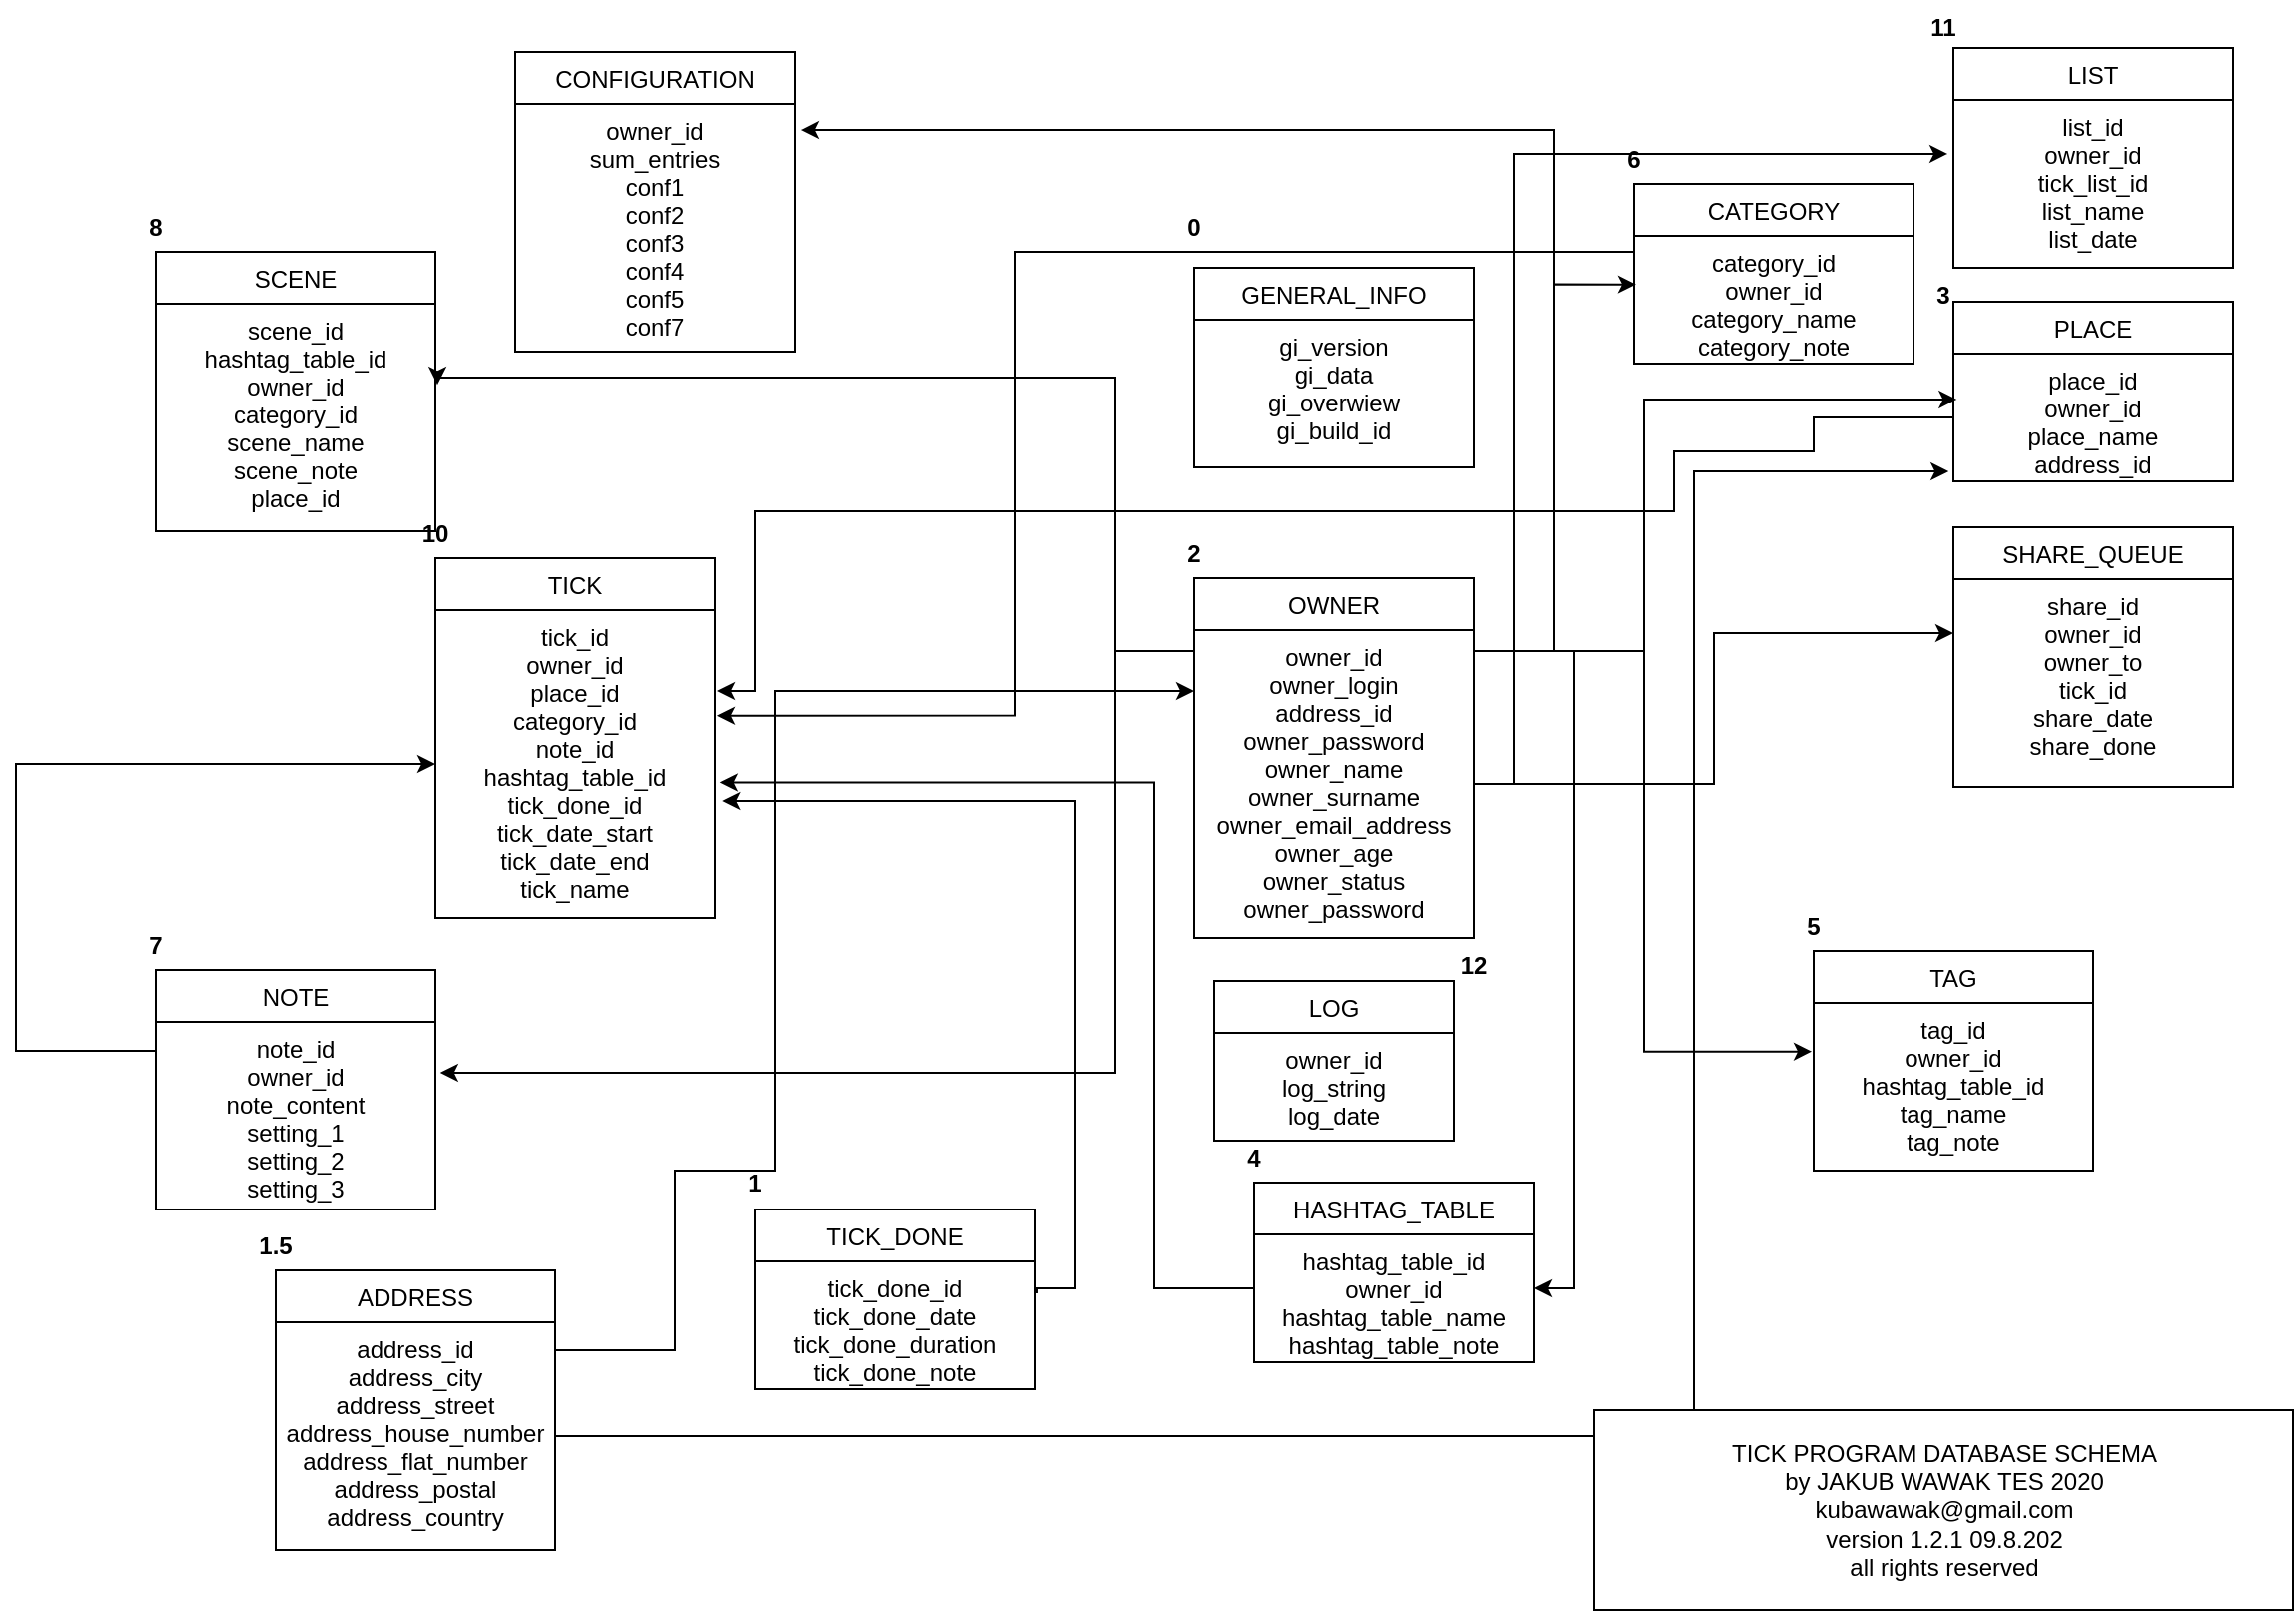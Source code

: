 <mxfile version="13.5.7" type="device"><diagram id="_vOk4VB_OV5LVAdswv4y" name="Page-1"><mxGraphModel dx="826" dy="504" grid="1" gridSize="10" guides="1" tooltips="1" connect="1" arrows="1" fold="1" page="1" pageScale="1" pageWidth="1169" pageHeight="827" math="0" shadow="0"><root><mxCell id="0"/><mxCell id="1" parent="0"/><mxCell id="HkeDAyL1_Sp8Lw_YwoOo-20" value="1" style="text;align=center;fontStyle=1;verticalAlign=middle;spacingLeft=3;spacingRight=3;strokeColor=none;rotatable=0;points=[[0,0.5],[1,0.5]];portConstraint=eastwest;" parent="1" vertex="1"><mxGeometry x="350" y="582.5" width="80" height="26" as="geometry"/></mxCell><mxCell id="HkeDAyL1_Sp8Lw_YwoOo-21" value="2" style="text;align=center;fontStyle=1;verticalAlign=middle;spacingLeft=3;spacingRight=3;strokeColor=none;rotatable=0;points=[[0,0.5],[1,0.5]];portConstraint=eastwest;" parent="1" vertex="1"><mxGeometry x="570" y="267.5" width="80" height="26" as="geometry"/></mxCell><mxCell id="HkeDAyL1_Sp8Lw_YwoOo-22" value="3" style="text;align=center;fontStyle=1;verticalAlign=middle;spacingLeft=3;spacingRight=3;strokeColor=none;rotatable=0;points=[[0,0.5],[1,0.5]];portConstraint=eastwest;" parent="1" vertex="1"><mxGeometry x="945" y="138" width="80" height="26" as="geometry"/></mxCell><mxCell id="HkeDAyL1_Sp8Lw_YwoOo-25" value="4" style="text;align=center;fontStyle=1;verticalAlign=middle;spacingLeft=3;spacingRight=3;strokeColor=none;rotatable=0;points=[[0,0.5],[1,0.5]];portConstraint=eastwest;" parent="1" vertex="1"><mxGeometry x="600" y="570" width="80" height="26" as="geometry"/></mxCell><mxCell id="HkeDAyL1_Sp8Lw_YwoOo-28" value="5" style="text;align=center;fontStyle=1;verticalAlign=middle;spacingLeft=3;spacingRight=3;strokeColor=none;rotatable=0;points=[[0,0.5],[1,0.5]];portConstraint=eastwest;" parent="1" vertex="1"><mxGeometry x="880" y="454" width="80" height="26" as="geometry"/></mxCell><mxCell id="HkeDAyL1_Sp8Lw_YwoOo-33" value="6" style="text;align=center;fontStyle=1;verticalAlign=middle;spacingLeft=3;spacingRight=3;strokeColor=none;rotatable=0;points=[[0,0.5],[1,0.5]];portConstraint=eastwest;" parent="1" vertex="1"><mxGeometry x="790" y="70" width="80" height="26" as="geometry"/></mxCell><mxCell id="HkeDAyL1_Sp8Lw_YwoOo-36" value="7" style="text;align=center;fontStyle=1;verticalAlign=middle;spacingLeft=3;spacingRight=3;strokeColor=none;rotatable=0;points=[[0,0.5],[1,0.5]];portConstraint=eastwest;" parent="1" vertex="1"><mxGeometry x="50" y="463.5" width="80" height="26" as="geometry"/></mxCell><mxCell id="HkeDAyL1_Sp8Lw_YwoOo-37" value="8" style="text;align=center;fontStyle=1;verticalAlign=middle;spacingLeft=3;spacingRight=3;strokeColor=none;rotatable=0;points=[[0,0.5],[1,0.5]];portConstraint=eastwest;" parent="1" vertex="1"><mxGeometry x="50" y="104" width="80" height="26" as="geometry"/></mxCell><mxCell id="HkeDAyL1_Sp8Lw_YwoOo-38" value="0" style="text;align=center;fontStyle=1;verticalAlign=middle;spacingLeft=3;spacingRight=3;strokeColor=none;rotatable=0;points=[[0,0.5],[1,0.5]];portConstraint=eastwest;" parent="1" vertex="1"><mxGeometry x="570" y="104" width="80" height="26" as="geometry"/></mxCell><mxCell id="HkeDAyL1_Sp8Lw_YwoOo-43" value="10" style="text;align=center;fontStyle=1;verticalAlign=middle;spacingLeft=3;spacingRight=3;strokeColor=none;rotatable=0;points=[[0,0.5],[1,0.5]];portConstraint=eastwest;" parent="1" vertex="1"><mxGeometry x="190" y="257.5" width="80" height="26" as="geometry"/></mxCell><mxCell id="HkeDAyL1_Sp8Lw_YwoOo-23" value="TAG" style="swimlane;fontStyle=0;childLayout=stackLayout;horizontal=1;startSize=26;fillColor=none;horizontalStack=0;resizeParent=1;resizeParentMax=0;resizeLast=0;collapsible=1;marginBottom=0;align=center;" parent="1" vertex="1"><mxGeometry x="920" y="480" width="140" height="110" as="geometry"/></mxCell><mxCell id="HkeDAyL1_Sp8Lw_YwoOo-24" value="tag_id&#10;owner_id&#10;hashtag_table_id&#10;tag_name&#10;tag_note&#10;&#10;" style="text;strokeColor=none;fillColor=none;align=center;verticalAlign=top;spacingLeft=4;spacingRight=4;overflow=hidden;rotatable=0;points=[[0,0.5],[1,0.5]];portConstraint=eastwest;" parent="HkeDAyL1_Sp8Lw_YwoOo-23" vertex="1"><mxGeometry y="26" width="140" height="84" as="geometry"/></mxCell><mxCell id="HkeDAyL1_Sp8Lw_YwoOo-26" value="HASHTAG_TABLE" style="swimlane;fontStyle=0;childLayout=stackLayout;horizontal=1;startSize=26;fillColor=none;horizontalStack=0;resizeParent=1;resizeParentMax=0;resizeLast=0;collapsible=1;marginBottom=0;align=center;" parent="1" vertex="1"><mxGeometry x="640" y="596" width="140" height="90" as="geometry"/></mxCell><mxCell id="HkeDAyL1_Sp8Lw_YwoOo-27" value="hashtag_table_id&#10;owner_id&#10;hashtag_table_name&#10;hashtag_table_note" style="text;strokeColor=none;fillColor=none;align=center;verticalAlign=top;spacingLeft=4;spacingRight=4;overflow=hidden;rotatable=0;points=[[0,0.5],[1,0.5]];portConstraint=eastwest;" parent="HkeDAyL1_Sp8Lw_YwoOo-26" vertex="1"><mxGeometry y="26" width="140" height="64" as="geometry"/></mxCell><mxCell id="HkeDAyL1_Sp8Lw_YwoOo-1" value="TICK_DONE" style="swimlane;fontStyle=0;childLayout=stackLayout;horizontal=1;startSize=26;fillColor=none;horizontalStack=0;resizeParent=1;resizeParentMax=0;resizeLast=0;collapsible=1;marginBottom=0;" parent="1" vertex="1"><mxGeometry x="390" y="609.5" width="140" height="90" as="geometry"/></mxCell><mxCell id="HkeDAyL1_Sp8Lw_YwoOo-2" value="tick_done_id&#10;tick_done_date&#10;tick_done_duration&#10;tick_done_note" style="text;strokeColor=none;fillColor=none;align=center;verticalAlign=top;spacingLeft=4;spacingRight=4;overflow=hidden;rotatable=0;points=[[0,0.5],[1,0.5]];portConstraint=eastwest;" parent="HkeDAyL1_Sp8Lw_YwoOo-1" vertex="1"><mxGeometry y="26" width="140" height="64" as="geometry"/></mxCell><mxCell id="HkeDAyL1_Sp8Lw_YwoOo-31" value="CATEGORY" style="swimlane;fontStyle=0;childLayout=stackLayout;horizontal=1;startSize=26;fillColor=none;horizontalStack=0;resizeParent=1;resizeParentMax=0;resizeLast=0;collapsible=1;marginBottom=0;align=center;" parent="1" vertex="1"><mxGeometry x="830" y="96" width="140" height="90" as="geometry"/></mxCell><mxCell id="HkeDAyL1_Sp8Lw_YwoOo-32" value="category_id&#10;owner_id&#10;category_name&#10;category_note" style="text;strokeColor=none;fillColor=none;align=center;verticalAlign=top;spacingLeft=4;spacingRight=4;overflow=hidden;rotatable=0;points=[[0,0.5],[1,0.5]];portConstraint=eastwest;" parent="HkeDAyL1_Sp8Lw_YwoOo-31" vertex="1"><mxGeometry y="26" width="140" height="64" as="geometry"/></mxCell><mxCell id="HkeDAyL1_Sp8Lw_YwoOo-34" value="NOTE" style="swimlane;fontStyle=0;childLayout=stackLayout;horizontal=1;startSize=26;fillColor=none;horizontalStack=0;resizeParent=1;resizeParentMax=0;resizeLast=0;collapsible=1;marginBottom=0;align=center;" parent="1" vertex="1"><mxGeometry x="90" y="489.5" width="140" height="120" as="geometry"/></mxCell><mxCell id="HkeDAyL1_Sp8Lw_YwoOo-35" value="note_id&#10;owner_id&#10;note_content&#10;setting_1&#10;setting_2&#10;setting_3" style="text;strokeColor=none;fillColor=none;align=center;verticalAlign=top;spacingLeft=4;spacingRight=4;overflow=hidden;rotatable=0;points=[[0,0.5],[1,0.5]];portConstraint=eastwest;" parent="HkeDAyL1_Sp8Lw_YwoOo-34" vertex="1"><mxGeometry y="26" width="140" height="94" as="geometry"/></mxCell><mxCell id="HkeDAyL1_Sp8Lw_YwoOo-45" style="edgeStyle=orthogonalEdgeStyle;rounded=0;orthogonalLoop=1;jettySize=auto;html=1;exitX=1;exitY=0.5;exitDx=0;exitDy=0;entryX=0.007;entryY=0.38;entryDx=0;entryDy=0;entryPerimeter=0;" parent="1" source="HkeDAyL1_Sp8Lw_YwoOo-19" target="HkeDAyL1_Sp8Lw_YwoOo-32" edge="1"><mxGeometry relative="1" as="geometry"><Array as="points"><mxPoint x="750" y="330"/><mxPoint x="790" y="330"/><mxPoint x="790" y="146"/></Array></mxGeometry></mxCell><mxCell id="HkeDAyL1_Sp8Lw_YwoOo-46" style="edgeStyle=orthogonalEdgeStyle;rounded=0;orthogonalLoop=1;jettySize=auto;html=1;exitX=1;exitY=0.5;exitDx=0;exitDy=0;entryX=0.012;entryY=0.359;entryDx=0;entryDy=0;entryPerimeter=0;" parent="1" source="HkeDAyL1_Sp8Lw_YwoOo-19" target="HkeDAyL1_Sp8Lw_YwoOo-10" edge="1"><mxGeometry relative="1" as="geometry"><Array as="points"><mxPoint x="750" y="330"/><mxPoint x="835" y="330"/><mxPoint x="835" y="204"/></Array></mxGeometry></mxCell><mxCell id="HkeDAyL1_Sp8Lw_YwoOo-47" style="edgeStyle=orthogonalEdgeStyle;rounded=0;orthogonalLoop=1;jettySize=auto;html=1;exitX=1;exitY=0.5;exitDx=0;exitDy=0;entryX=-0.007;entryY=0.29;entryDx=0;entryDy=0;entryPerimeter=0;" parent="1" source="HkeDAyL1_Sp8Lw_YwoOo-19" target="HkeDAyL1_Sp8Lw_YwoOo-24" edge="1"><mxGeometry relative="1" as="geometry"><Array as="points"><mxPoint x="750" y="330"/><mxPoint x="835" y="330"/><mxPoint x="835" y="530"/></Array></mxGeometry></mxCell><mxCell id="HkeDAyL1_Sp8Lw_YwoOo-48" style="edgeStyle=orthogonalEdgeStyle;rounded=0;orthogonalLoop=1;jettySize=auto;html=1;exitX=1;exitY=0.5;exitDx=0;exitDy=0;" parent="1" source="HkeDAyL1_Sp8Lw_YwoOo-19" edge="1"><mxGeometry relative="1" as="geometry"><mxPoint x="780" y="649" as="targetPoint"/><Array as="points"><mxPoint x="750" y="330"/><mxPoint x="800" y="330"/><mxPoint x="800" y="649"/></Array></mxGeometry></mxCell><mxCell id="HkeDAyL1_Sp8Lw_YwoOo-49" style="edgeStyle=orthogonalEdgeStyle;rounded=0;orthogonalLoop=1;jettySize=auto;html=1;exitX=1;exitY=0.5;exitDx=0;exitDy=0;entryX=1.021;entryY=0.105;entryDx=0;entryDy=0;entryPerimeter=0;" parent="1" source="HkeDAyL1_Sp8Lw_YwoOo-19" target="HkeDAyL1_Sp8Lw_YwoOo-6" edge="1"><mxGeometry relative="1" as="geometry"><Array as="points"><mxPoint x="750" y="330"/><mxPoint x="790" y="330"/><mxPoint x="790" y="69"/></Array></mxGeometry></mxCell><mxCell id="HkeDAyL1_Sp8Lw_YwoOo-51" style="edgeStyle=orthogonalEdgeStyle;rounded=0;orthogonalLoop=1;jettySize=auto;html=1;exitX=0;exitY=0.5;exitDx=0;exitDy=0;entryX=1.017;entryY=0.271;entryDx=0;entryDy=0;entryPerimeter=0;" parent="1" source="HkeDAyL1_Sp8Lw_YwoOo-19" target="HkeDAyL1_Sp8Lw_YwoOo-35" edge="1"><mxGeometry relative="1" as="geometry"><Array as="points"><mxPoint x="610" y="330"/><mxPoint x="570" y="330"/><mxPoint x="570" y="541"/></Array></mxGeometry></mxCell><mxCell id="HkeDAyL1_Sp8Lw_YwoOo-29" value="SCENE" style="swimlane;fontStyle=0;childLayout=stackLayout;horizontal=1;startSize=26;fillColor=none;horizontalStack=0;resizeParent=1;resizeParentMax=0;resizeLast=0;collapsible=1;marginBottom=0;align=center;" parent="1" vertex="1"><mxGeometry x="90" y="130" width="140" height="140" as="geometry"/></mxCell><mxCell id="HkeDAyL1_Sp8Lw_YwoOo-30" value="scene_id&#10;hashtag_table_id&#10;owner_id&#10;category_id&#10;scene_name&#10;scene_note&#10;place_id&#10;" style="text;strokeColor=none;fillColor=none;align=center;verticalAlign=top;spacingLeft=4;spacingRight=4;overflow=hidden;rotatable=0;points=[[0,0.5],[1,0.5]];portConstraint=eastwest;" parent="HkeDAyL1_Sp8Lw_YwoOo-29" vertex="1"><mxGeometry y="26" width="140" height="114" as="geometry"/></mxCell><mxCell id="HkeDAyL1_Sp8Lw_YwoOo-54" style="edgeStyle=orthogonalEdgeStyle;rounded=0;orthogonalLoop=1;jettySize=auto;html=1;exitX=0;exitY=0.5;exitDx=0;exitDy=0;entryX=1.007;entryY=0.356;entryDx=0;entryDy=0;entryPerimeter=0;" parent="1" source="HkeDAyL1_Sp8Lw_YwoOo-19" target="HkeDAyL1_Sp8Lw_YwoOo-30" edge="1"><mxGeometry relative="1" as="geometry"><Array as="points"><mxPoint x="610" y="330"/><mxPoint x="570" y="330"/><mxPoint x="570" y="193"/></Array></mxGeometry></mxCell><mxCell id="HkeDAyL1_Sp8Lw_YwoOo-5" value="CONFIGURATION" style="swimlane;fontStyle=0;childLayout=stackLayout;horizontal=1;startSize=26;fillColor=none;horizontalStack=0;resizeParent=1;resizeParentMax=0;resizeLast=0;collapsible=1;marginBottom=0;align=center;" parent="1" vertex="1"><mxGeometry x="270" y="30" width="140" height="150" as="geometry"/></mxCell><mxCell id="HkeDAyL1_Sp8Lw_YwoOo-6" value="owner_id&#10;sum_entries&#10;conf1&#10;conf2&#10;conf3&#10;conf4&#10;conf5&#10;conf7" style="text;strokeColor=none;fillColor=none;align=center;verticalAlign=top;spacingLeft=4;spacingRight=4;overflow=hidden;rotatable=0;points=[[0,0.5],[1,0.5]];portConstraint=eastwest;" parent="HkeDAyL1_Sp8Lw_YwoOo-5" vertex="1"><mxGeometry y="26" width="140" height="124" as="geometry"/></mxCell><mxCell id="HkeDAyL1_Sp8Lw_YwoOo-39" value="TICK" style="swimlane;fontStyle=0;childLayout=stackLayout;horizontal=1;startSize=26;fillColor=none;horizontalStack=0;resizeParent=1;resizeParentMax=0;resizeLast=0;collapsible=1;marginBottom=0;align=center;" parent="1" vertex="1"><mxGeometry x="230" y="283.5" width="140" height="180" as="geometry"/></mxCell><mxCell id="HkeDAyL1_Sp8Lw_YwoOo-40" value="tick_id&#10;owner_id&#10;place_id&#10;category_id&#10;note_id&#10;hashtag_table_id&#10;tick_done_id&#10;tick_date_start&#10;tick_date_end&#10;tick_name&#10;" style="text;strokeColor=none;fillColor=none;align=center;verticalAlign=top;spacingLeft=4;spacingRight=4;overflow=hidden;rotatable=0;points=[[0,0.5],[1,0.5]];portConstraint=eastwest;" parent="HkeDAyL1_Sp8Lw_YwoOo-39" vertex="1"><mxGeometry y="26" width="140" height="154" as="geometry"/></mxCell><mxCell id="HkeDAyL1_Sp8Lw_YwoOo-18" value="OWNER" style="swimlane;fontStyle=0;childLayout=stackLayout;horizontal=1;startSize=26;fillColor=none;horizontalStack=0;resizeParent=1;resizeParentMax=0;resizeLast=0;collapsible=1;marginBottom=0;align=center;" parent="1" vertex="1"><mxGeometry x="610" y="293.5" width="140" height="180" as="geometry"/></mxCell><mxCell id="HkeDAyL1_Sp8Lw_YwoOo-19" value="owner_id&#10;owner_login&#10;address_id&#10;owner_password&#10;owner_name&#10;owner_surname&#10;owner_email_address&#10;owner_age&#10;owner_status&#10;owner_password" style="text;strokeColor=none;fillColor=none;align=center;verticalAlign=top;spacingLeft=4;spacingRight=4;overflow=hidden;rotatable=0;points=[[0,0.5],[1,0.5]];portConstraint=eastwest;" parent="HkeDAyL1_Sp8Lw_YwoOo-18" vertex="1"><mxGeometry y="26" width="140" height="154" as="geometry"/></mxCell><mxCell id="HkeDAyL1_Sp8Lw_YwoOo-60" style="edgeStyle=orthogonalEdgeStyle;rounded=0;orthogonalLoop=1;jettySize=auto;html=1;exitX=0;exitY=0.5;exitDx=0;exitDy=0;" parent="1" source="HkeDAyL1_Sp8Lw_YwoOo-10" edge="1"><mxGeometry relative="1" as="geometry"><mxPoint x="371" y="350" as="targetPoint"/><Array as="points"><mxPoint x="920" y="213"/><mxPoint x="920" y="230"/><mxPoint x="850" y="230"/><mxPoint x="850" y="260"/><mxPoint x="390" y="260"/><mxPoint x="390" y="350"/></Array></mxGeometry></mxCell><mxCell id="HkeDAyL1_Sp8Lw_YwoOo-61" style="edgeStyle=orthogonalEdgeStyle;rounded=0;orthogonalLoop=1;jettySize=auto;html=1;exitX=0;exitY=0.5;exitDx=0;exitDy=0;entryX=1.007;entryY=0.343;entryDx=0;entryDy=0;entryPerimeter=0;" parent="1" source="HkeDAyL1_Sp8Lw_YwoOo-32" target="HkeDAyL1_Sp8Lw_YwoOo-40" edge="1"><mxGeometry relative="1" as="geometry"><Array as="points"><mxPoint x="830" y="130"/><mxPoint x="520" y="130"/><mxPoint x="520" y="362"/></Array></mxGeometry></mxCell><mxCell id="HkeDAyL1_Sp8Lw_YwoOo-63" style="edgeStyle=orthogonalEdgeStyle;rounded=0;orthogonalLoop=1;jettySize=auto;html=1;entryX=0;entryY=0.5;entryDx=0;entryDy=0;" parent="1" target="HkeDAyL1_Sp8Lw_YwoOo-40" edge="1"><mxGeometry relative="1" as="geometry"><mxPoint x="90" y="530" as="sourcePoint"/><Array as="points"><mxPoint x="20" y="530"/><mxPoint x="20" y="386"/></Array></mxGeometry></mxCell><mxCell id="HkeDAyL1_Sp8Lw_YwoOo-64" style="edgeStyle=orthogonalEdgeStyle;rounded=0;orthogonalLoop=1;jettySize=auto;html=1;exitX=0;exitY=0.5;exitDx=0;exitDy=0;entryX=1.017;entryY=0.56;entryDx=0;entryDy=0;entryPerimeter=0;" parent="1" source="HkeDAyL1_Sp8Lw_YwoOo-27" target="HkeDAyL1_Sp8Lw_YwoOo-40" edge="1"><mxGeometry relative="1" as="geometry"><Array as="points"><mxPoint x="590" y="649"/><mxPoint x="590" y="396"/></Array></mxGeometry></mxCell><mxCell id="HkeDAyL1_Sp8Lw_YwoOo-65" style="edgeStyle=orthogonalEdgeStyle;rounded=0;orthogonalLoop=1;jettySize=auto;html=1;exitX=1.007;exitY=0.25;exitDx=0;exitDy=0;entryX=1.026;entryY=0.62;entryDx=0;entryDy=0;entryPerimeter=0;exitPerimeter=0;" parent="1" source="HkeDAyL1_Sp8Lw_YwoOo-2" target="HkeDAyL1_Sp8Lw_YwoOo-40" edge="1"><mxGeometry relative="1" as="geometry"><Array as="points"><mxPoint x="550" y="649"/><mxPoint x="550" y="405"/></Array></mxGeometry></mxCell><mxCell id="HkeDAyL1_Sp8Lw_YwoOo-66" value="ADDRESS" style="swimlane;fontStyle=0;childLayout=stackLayout;horizontal=1;startSize=26;fillColor=none;horizontalStack=0;resizeParent=1;resizeParentMax=0;resizeLast=0;collapsible=1;marginBottom=0;align=center;" parent="1" vertex="1"><mxGeometry x="150" y="640" width="140" height="140" as="geometry"/></mxCell><mxCell id="HkeDAyL1_Sp8Lw_YwoOo-67" value="address_id&#10;address_city&#10;address_street&#10;address_house_number&#10;address_flat_number&#10;address_postal&#10;address_country" style="text;strokeColor=none;fillColor=none;align=center;verticalAlign=top;spacingLeft=4;spacingRight=4;overflow=hidden;rotatable=0;points=[[0,0.5],[1,0.5]];portConstraint=eastwest;" parent="HkeDAyL1_Sp8Lw_YwoOo-66" vertex="1"><mxGeometry y="26" width="140" height="114" as="geometry"/></mxCell><mxCell id="HkeDAyL1_Sp8Lw_YwoOo-70" value="1.5" style="text;align=center;fontStyle=1;verticalAlign=middle;spacingLeft=3;spacingRight=3;strokeColor=none;rotatable=0;points=[[0,0.5],[1,0.5]];portConstraint=eastwest;" parent="1" vertex="1"><mxGeometry x="110" y="614" width="80" height="26" as="geometry"/></mxCell><mxCell id="HkeDAyL1_Sp8Lw_YwoOo-71" style="edgeStyle=orthogonalEdgeStyle;rounded=0;orthogonalLoop=1;jettySize=auto;html=1;exitX=1;exitY=0.5;exitDx=0;exitDy=0;" parent="1" source="HkeDAyL1_Sp8Lw_YwoOo-67" target="HkeDAyL1_Sp8Lw_YwoOo-19" edge="1"><mxGeometry relative="1" as="geometry"><Array as="points"><mxPoint x="290" y="680"/><mxPoint x="350" y="680"/><mxPoint x="350" y="590"/><mxPoint x="400" y="590"/><mxPoint x="400" y="350"/></Array></mxGeometry></mxCell><mxCell id="HkeDAyL1_Sp8Lw_YwoOo-72" style="edgeStyle=orthogonalEdgeStyle;rounded=0;orthogonalLoop=1;jettySize=auto;html=1;exitX=1;exitY=0.5;exitDx=0;exitDy=0;entryX=-0.017;entryY=0.922;entryDx=0;entryDy=0;entryPerimeter=0;" parent="1" source="HkeDAyL1_Sp8Lw_YwoOo-67" target="HkeDAyL1_Sp8Lw_YwoOo-10" edge="1"><mxGeometry relative="1" as="geometry"><Array as="points"><mxPoint x="860" y="723"/><mxPoint x="860" y="240"/></Array></mxGeometry></mxCell><mxCell id="HkeDAyL1_Sp8Lw_YwoOo-44" value="TICK PROGRAM DATABASE SCHEMA&lt;br&gt;by JAKUB WAWAK TES 2020&lt;br&gt;kubawawak@gmail.com&lt;br&gt;version 1.2.1 09.8.202&lt;br&gt;all rights reserved" style="html=1;align=center;" parent="1" vertex="1"><mxGeometry x="810" y="710" width="350" height="100" as="geometry"/></mxCell><mxCell id="MXBSTaxWZ7vGeqFzzAG--1" value="LIST" style="swimlane;fontStyle=0;childLayout=stackLayout;horizontal=1;startSize=26;fillColor=none;horizontalStack=0;resizeParent=1;resizeParentMax=0;resizeLast=0;collapsible=1;marginBottom=0;" parent="1" vertex="1"><mxGeometry x="990" y="28" width="140" height="110" as="geometry"/></mxCell><mxCell id="MXBSTaxWZ7vGeqFzzAG--2" value="list_id&#10;owner_id&#10;tick_list_id&#10;list_name&#10;list_date" style="text;strokeColor=none;fillColor=none;align=center;verticalAlign=top;spacingLeft=4;spacingRight=4;overflow=hidden;rotatable=0;points=[[0,0.5],[1,0.5]];portConstraint=eastwest;" parent="MXBSTaxWZ7vGeqFzzAG--1" vertex="1"><mxGeometry y="26" width="140" height="84" as="geometry"/></mxCell><mxCell id="MXBSTaxWZ7vGeqFzzAG--5" value="11" style="text;align=center;fontStyle=1;verticalAlign=middle;spacingLeft=3;spacingRight=3;strokeColor=none;rotatable=0;points=[[0,0.5],[1,0.5]];portConstraint=eastwest;" parent="1" vertex="1"><mxGeometry x="945" y="4" width="80" height="26" as="geometry"/></mxCell><mxCell id="MXBSTaxWZ7vGeqFzzAG--6" style="edgeStyle=orthogonalEdgeStyle;rounded=0;orthogonalLoop=1;jettySize=auto;html=1;exitX=1;exitY=0.5;exitDx=0;exitDy=0;entryX=-0.021;entryY=0.321;entryDx=0;entryDy=0;entryPerimeter=0;" parent="1" source="HkeDAyL1_Sp8Lw_YwoOo-19" target="MXBSTaxWZ7vGeqFzzAG--2" edge="1"><mxGeometry relative="1" as="geometry"><Array as="points"><mxPoint x="770" y="397"/><mxPoint x="770" y="81"/></Array></mxGeometry></mxCell><mxCell id="HkeDAyL1_Sp8Lw_YwoOo-9" value="PLACE" style="swimlane;fontStyle=0;childLayout=stackLayout;horizontal=1;startSize=26;fillColor=none;horizontalStack=0;resizeParent=1;resizeParentMax=0;resizeLast=0;collapsible=1;marginBottom=0;align=center;" parent="1" vertex="1"><mxGeometry x="990" y="155" width="140" height="90" as="geometry"/></mxCell><mxCell id="HkeDAyL1_Sp8Lw_YwoOo-10" value="place_id&#10;owner_id&#10;place_name&#10;address_id&#10;" style="text;strokeColor=none;fillColor=none;align=center;verticalAlign=top;spacingLeft=4;spacingRight=4;overflow=hidden;rotatable=0;points=[[0,0.5],[1,0.5]];portConstraint=eastwest;" parent="HkeDAyL1_Sp8Lw_YwoOo-9" vertex="1"><mxGeometry y="26" width="140" height="64" as="geometry"/></mxCell><mxCell id="bZdUIGfTVuPxADkoFxIs-1" value="SHARE_QUEUE" style="swimlane;fontStyle=0;childLayout=stackLayout;horizontal=1;startSize=26;fillColor=none;horizontalStack=0;resizeParent=1;resizeParentMax=0;resizeLast=0;collapsible=1;marginBottom=0;" parent="1" vertex="1"><mxGeometry x="990" y="268" width="140" height="130" as="geometry"/></mxCell><mxCell id="bZdUIGfTVuPxADkoFxIs-2" value="share_id&#10;owner_id&#10;owner_to&#10;tick_id&#10;share_date&#10;share_done" style="text;strokeColor=none;fillColor=none;align=center;verticalAlign=top;spacingLeft=4;spacingRight=4;overflow=hidden;rotatable=0;points=[[0,0.5],[1,0.5]];portConstraint=eastwest;" parent="bZdUIGfTVuPxADkoFxIs-1" vertex="1"><mxGeometry y="26" width="140" height="104" as="geometry"/></mxCell><mxCell id="bZdUIGfTVuPxADkoFxIs-5" style="edgeStyle=orthogonalEdgeStyle;rounded=0;orthogonalLoop=1;jettySize=auto;html=1;exitX=1;exitY=0.5;exitDx=0;exitDy=0;entryX=0;entryY=0.26;entryDx=0;entryDy=0;entryPerimeter=0;" parent="1" source="HkeDAyL1_Sp8Lw_YwoOo-19" target="bZdUIGfTVuPxADkoFxIs-2" edge="1"><mxGeometry relative="1" as="geometry"/></mxCell><mxCell id="BOS9RILm4qIhI0EFPqVu-1" value="GENERAL_INFO" style="swimlane;fontStyle=0;childLayout=stackLayout;horizontal=1;startSize=26;fillColor=none;horizontalStack=0;resizeParent=1;resizeParentMax=0;resizeLast=0;collapsible=1;marginBottom=0;" vertex="1" parent="1"><mxGeometry x="610" y="138" width="140" height="100" as="geometry"/></mxCell><mxCell id="BOS9RILm4qIhI0EFPqVu-2" value="gi_version&#10;gi_data&#10;gi_overwiew&#10;gi_build_id" style="text;strokeColor=none;fillColor=none;align=center;verticalAlign=top;spacingLeft=4;spacingRight=4;overflow=hidden;rotatable=0;points=[[0,0.5],[1,0.5]];portConstraint=eastwest;" vertex="1" parent="BOS9RILm4qIhI0EFPqVu-1"><mxGeometry y="26" width="140" height="74" as="geometry"/></mxCell><mxCell id="BOS9RILm4qIhI0EFPqVu-5" value="LOG" style="swimlane;fontStyle=0;childLayout=stackLayout;horizontal=1;startSize=26;fillColor=none;horizontalStack=0;resizeParent=1;resizeParentMax=0;resizeLast=0;collapsible=1;marginBottom=0;align=center;" vertex="1" parent="1"><mxGeometry x="620" y="495" width="120" height="80" as="geometry"/></mxCell><mxCell id="BOS9RILm4qIhI0EFPqVu-6" value="owner_id&#10;log_string&#10;log_date" style="text;strokeColor=none;fillColor=none;align=center;verticalAlign=top;spacingLeft=4;spacingRight=4;overflow=hidden;rotatable=0;points=[[0,0.5],[1,0.5]];portConstraint=eastwest;" vertex="1" parent="BOS9RILm4qIhI0EFPqVu-5"><mxGeometry y="26" width="120" height="54" as="geometry"/></mxCell><mxCell id="BOS9RILm4qIhI0EFPqVu-9" value="12" style="text;align=center;fontStyle=1;verticalAlign=middle;spacingLeft=3;spacingRight=3;strokeColor=none;rotatable=0;points=[[0,0.5],[1,0.5]];portConstraint=eastwest;" vertex="1" parent="1"><mxGeometry x="710" y="473.5" width="80" height="26" as="geometry"/></mxCell></root></mxGraphModel></diagram></mxfile>